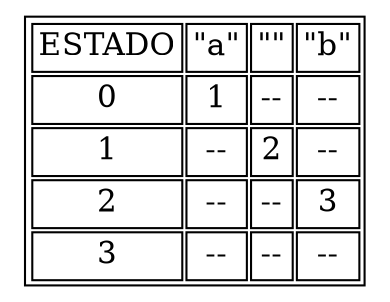 digraph Grafica{
graph [ratio=fill];
node [label="\N", fontsize=15, shape=plaintext];
graph [bb="0,0,352,154"];arset [label=<
        <TABLE ALIGN="LEFT">
<TR><TD>ESTADO</TD>
<TD>"a"</TD>
<TD>"
"</TD>
<TD>"b"</TD>
</TR><TR><TD>0</TD>
<TD>1</TD>
<TD>--</TD>
<TD>--</TD>
</TR><TR><TD>1</TD>
<TD>--</TD>
<TD>2</TD>
<TD>--</TD>
</TR><TR><TD>2</TD>
<TD>--</TD>
<TD>--</TD>
<TD>3</TD>
</TR><TR><TD>3</TD>
<TD>--</TD>
<TD>--</TD>
<TD>--</TD>
</TR></TABLE>
>,];
}